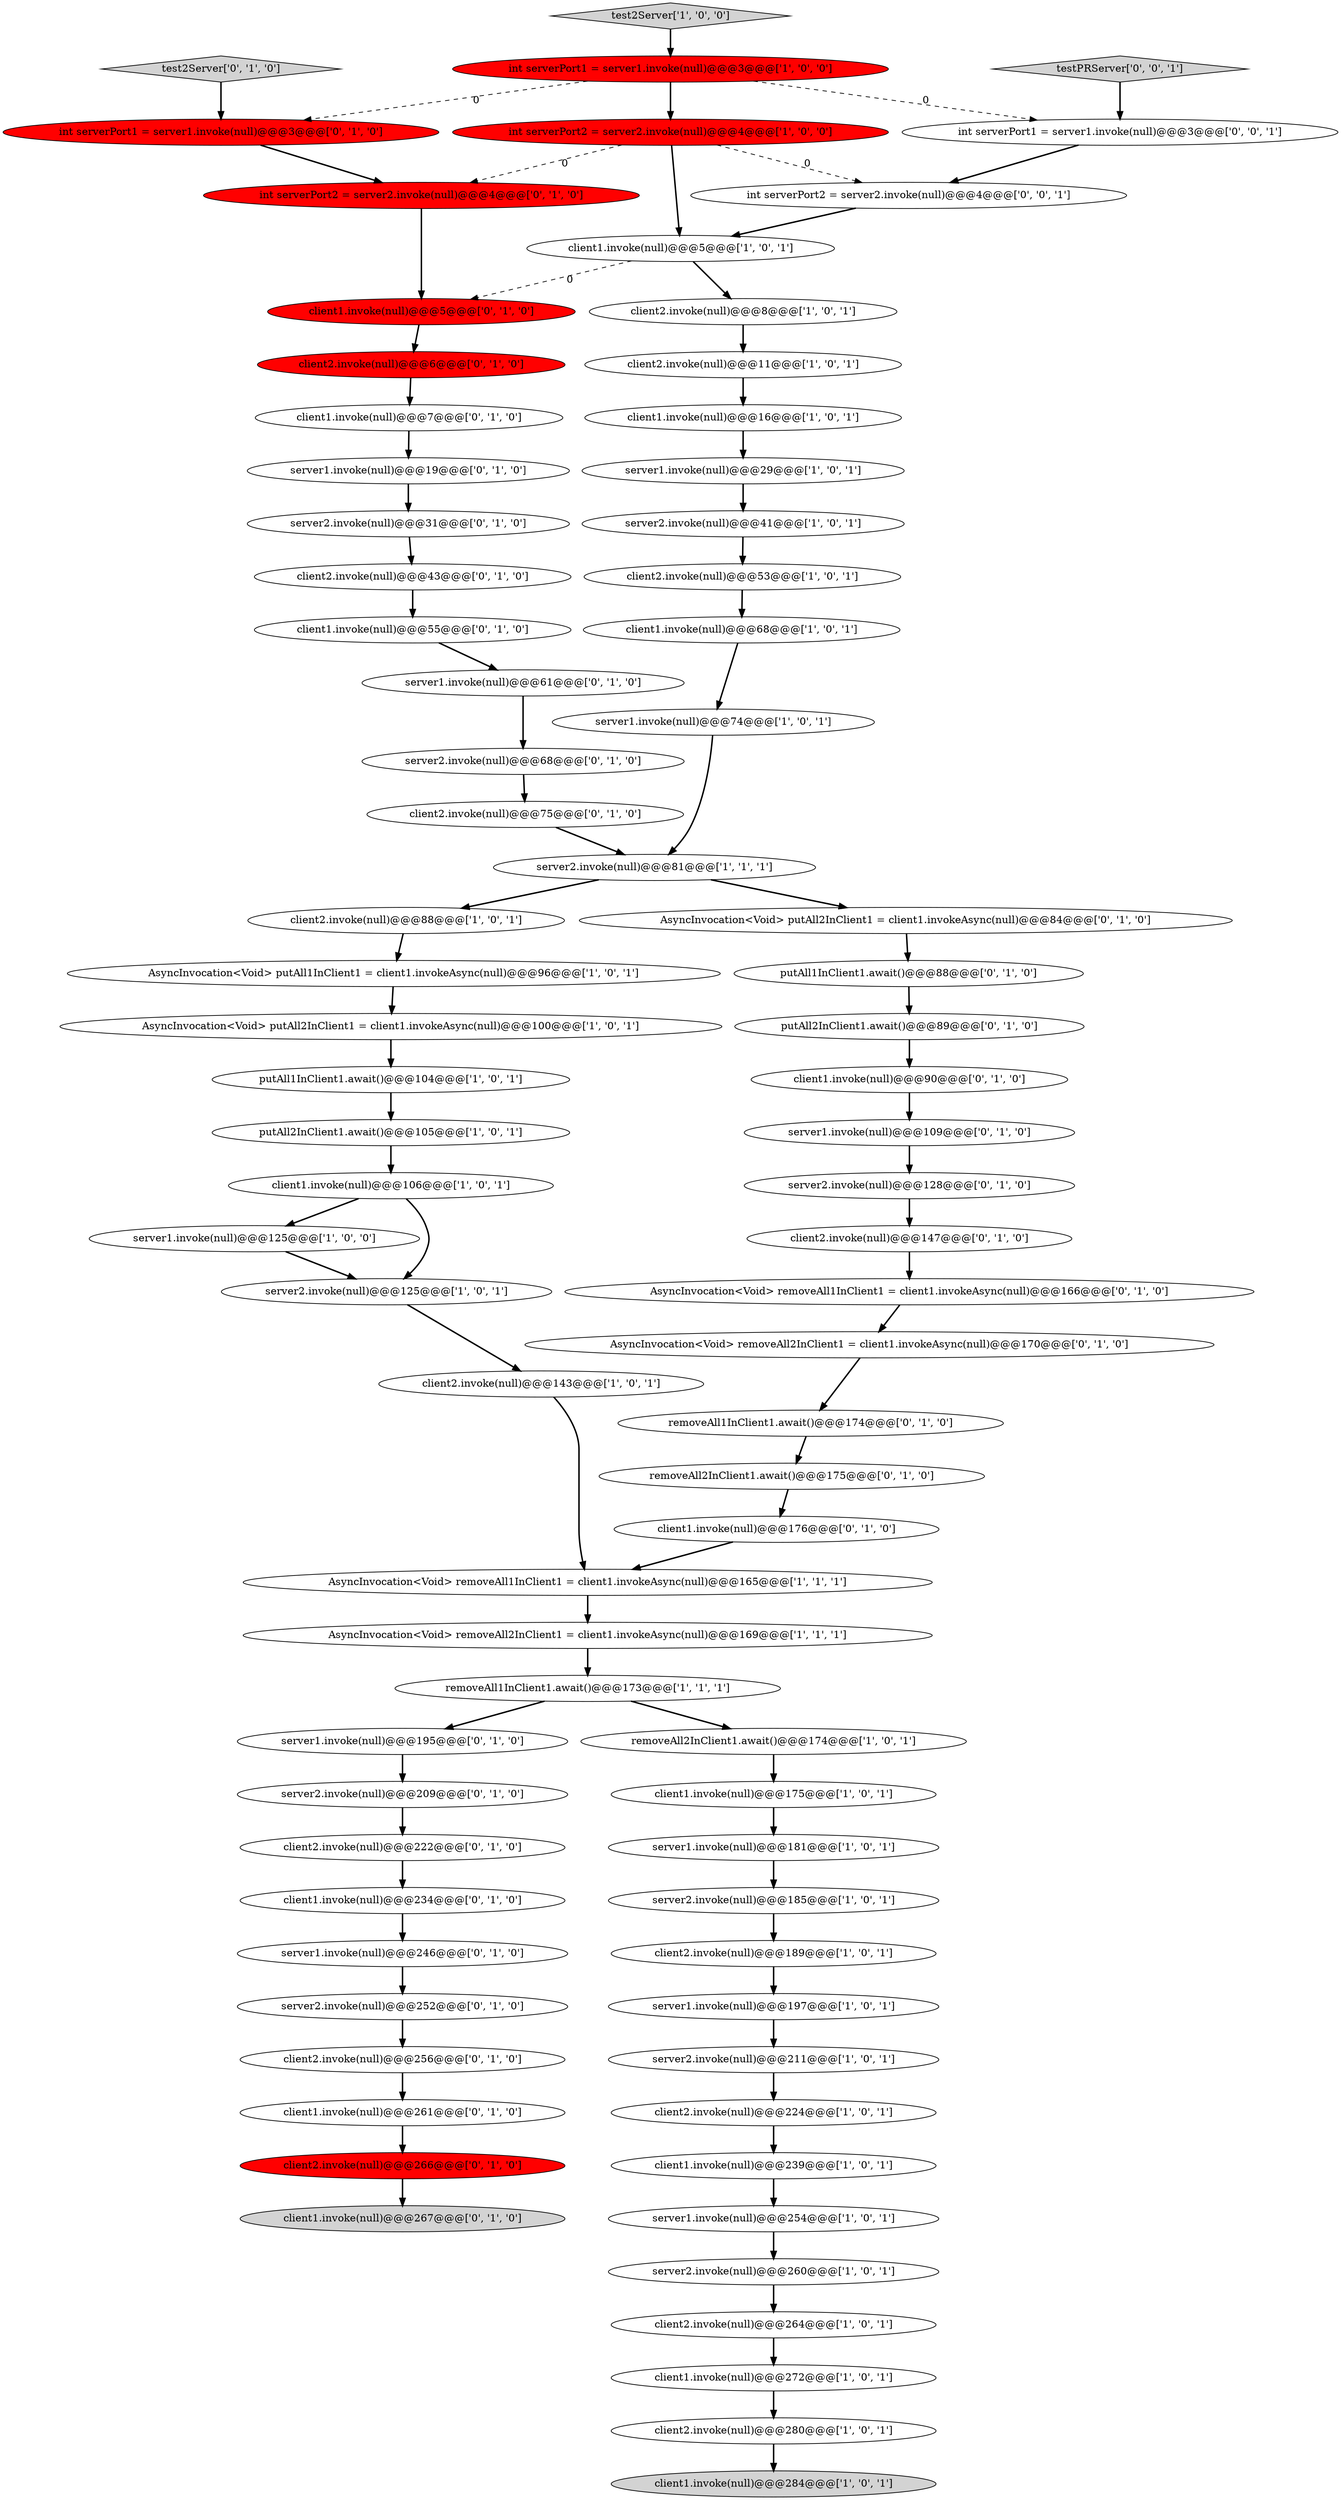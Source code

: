 digraph {
60 [style = filled, label = "server1.invoke(null)@@@19@@@['0', '1', '0']", fillcolor = white, shape = ellipse image = "AAA0AAABBB2BBB"];
24 [style = filled, label = "server2.invoke(null)@@@125@@@['1', '0', '1']", fillcolor = white, shape = ellipse image = "AAA0AAABBB1BBB"];
51 [style = filled, label = "server1.invoke(null)@@@61@@@['0', '1', '0']", fillcolor = white, shape = ellipse image = "AAA0AAABBB2BBB"];
34 [style = filled, label = "client1.invoke(null)@@@16@@@['1', '0', '1']", fillcolor = white, shape = ellipse image = "AAA0AAABBB1BBB"];
1 [style = filled, label = "client1.invoke(null)@@@5@@@['1', '0', '1']", fillcolor = white, shape = ellipse image = "AAA0AAABBB1BBB"];
46 [style = filled, label = "client2.invoke(null)@@@43@@@['0', '1', '0']", fillcolor = white, shape = ellipse image = "AAA0AAABBB2BBB"];
2 [style = filled, label = "server2.invoke(null)@@@81@@@['1', '1', '1']", fillcolor = white, shape = ellipse image = "AAA0AAABBB1BBB"];
15 [style = filled, label = "client1.invoke(null)@@@175@@@['1', '0', '1']", fillcolor = white, shape = ellipse image = "AAA0AAABBB1BBB"];
50 [style = filled, label = "putAll2InClient1.await()@@@89@@@['0', '1', '0']", fillcolor = white, shape = ellipse image = "AAA0AAABBB2BBB"];
53 [style = filled, label = "client2.invoke(null)@@@6@@@['0', '1', '0']", fillcolor = red, shape = ellipse image = "AAA1AAABBB2BBB"];
55 [style = filled, label = "client1.invoke(null)@@@5@@@['0', '1', '0']", fillcolor = red, shape = ellipse image = "AAA1AAABBB2BBB"];
62 [style = filled, label = "test2Server['0', '1', '0']", fillcolor = lightgray, shape = diamond image = "AAA0AAABBB2BBB"];
16 [style = filled, label = "client2.invoke(null)@@@8@@@['1', '0', '1']", fillcolor = white, shape = ellipse image = "AAA0AAABBB1BBB"];
14 [style = filled, label = "client2.invoke(null)@@@11@@@['1', '0', '1']", fillcolor = white, shape = ellipse image = "AAA0AAABBB1BBB"];
31 [style = filled, label = "server1.invoke(null)@@@197@@@['1', '0', '1']", fillcolor = white, shape = ellipse image = "AAA0AAABBB1BBB"];
26 [style = filled, label = "server1.invoke(null)@@@181@@@['1', '0', '1']", fillcolor = white, shape = ellipse image = "AAA0AAABBB1BBB"];
52 [style = filled, label = "client2.invoke(null)@@@147@@@['0', '1', '0']", fillcolor = white, shape = ellipse image = "AAA0AAABBB2BBB"];
64 [style = filled, label = "client1.invoke(null)@@@7@@@['0', '1', '0']", fillcolor = white, shape = ellipse image = "AAA0AAABBB2BBB"];
10 [style = filled, label = "client1.invoke(null)@@@284@@@['1', '0', '1']", fillcolor = lightgray, shape = ellipse image = "AAA0AAABBB1BBB"];
9 [style = filled, label = "server1.invoke(null)@@@125@@@['1', '0', '0']", fillcolor = white, shape = ellipse image = "AAA0AAABBB1BBB"];
30 [style = filled, label = "client2.invoke(null)@@@143@@@['1', '0', '1']", fillcolor = white, shape = ellipse image = "AAA0AAABBB1BBB"];
23 [style = filled, label = "server1.invoke(null)@@@29@@@['1', '0', '1']", fillcolor = white, shape = ellipse image = "AAA0AAABBB1BBB"];
38 [style = filled, label = "server1.invoke(null)@@@74@@@['1', '0', '1']", fillcolor = white, shape = ellipse image = "AAA0AAABBB1BBB"];
61 [style = filled, label = "server1.invoke(null)@@@109@@@['0', '1', '0']", fillcolor = white, shape = ellipse image = "AAA0AAABBB2BBB"];
13 [style = filled, label = "client2.invoke(null)@@@189@@@['1', '0', '1']", fillcolor = white, shape = ellipse image = "AAA0AAABBB1BBB"];
41 [style = filled, label = "removeAll1InClient1.await()@@@174@@@['0', '1', '0']", fillcolor = white, shape = ellipse image = "AAA0AAABBB2BBB"];
45 [style = filled, label = "server2.invoke(null)@@@128@@@['0', '1', '0']", fillcolor = white, shape = ellipse image = "AAA0AAABBB2BBB"];
68 [style = filled, label = "server2.invoke(null)@@@68@@@['0', '1', '0']", fillcolor = white, shape = ellipse image = "AAA0AAABBB2BBB"];
20 [style = filled, label = "client1.invoke(null)@@@239@@@['1', '0', '1']", fillcolor = white, shape = ellipse image = "AAA0AAABBB1BBB"];
49 [style = filled, label = "client1.invoke(null)@@@234@@@['0', '1', '0']", fillcolor = white, shape = ellipse image = "AAA0AAABBB2BBB"];
22 [style = filled, label = "putAll1InClient1.await()@@@104@@@['1', '0', '1']", fillcolor = white, shape = ellipse image = "AAA0AAABBB1BBB"];
54 [style = filled, label = "client2.invoke(null)@@@222@@@['0', '1', '0']", fillcolor = white, shape = ellipse image = "AAA0AAABBB2BBB"];
70 [style = filled, label = "client2.invoke(null)@@@266@@@['0', '1', '0']", fillcolor = red, shape = ellipse image = "AAA1AAABBB2BBB"];
5 [style = filled, label = "int serverPort1 = server1.invoke(null)@@@3@@@['1', '0', '0']", fillcolor = red, shape = ellipse image = "AAA1AAABBB1BBB"];
21 [style = filled, label = "test2Server['1', '0', '0']", fillcolor = lightgray, shape = diamond image = "AAA0AAABBB1BBB"];
33 [style = filled, label = "client1.invoke(null)@@@272@@@['1', '0', '1']", fillcolor = white, shape = ellipse image = "AAA0AAABBB1BBB"];
25 [style = filled, label = "AsyncInvocation<Void> putAll2InClient1 = client1.invokeAsync(null)@@@100@@@['1', '0', '1']", fillcolor = white, shape = ellipse image = "AAA0AAABBB1BBB"];
4 [style = filled, label = "AsyncInvocation<Void> removeAll1InClient1 = client1.invokeAsync(null)@@@165@@@['1', '1', '1']", fillcolor = white, shape = ellipse image = "AAA0AAABBB1BBB"];
39 [style = filled, label = "AsyncInvocation<Void> removeAll2InClient1 = client1.invokeAsync(null)@@@169@@@['1', '1', '1']", fillcolor = white, shape = ellipse image = "AAA0AAABBB1BBB"];
67 [style = filled, label = "putAll1InClient1.await()@@@88@@@['0', '1', '0']", fillcolor = white, shape = ellipse image = "AAA0AAABBB2BBB"];
47 [style = filled, label = "client1.invoke(null)@@@261@@@['0', '1', '0']", fillcolor = white, shape = ellipse image = "AAA0AAABBB2BBB"];
65 [style = filled, label = "server1.invoke(null)@@@195@@@['0', '1', '0']", fillcolor = white, shape = ellipse image = "AAA0AAABBB2BBB"];
69 [style = filled, label = "AsyncInvocation<Void> removeAll2InClient1 = client1.invokeAsync(null)@@@170@@@['0', '1', '0']", fillcolor = white, shape = ellipse image = "AAA0AAABBB2BBB"];
58 [style = filled, label = "client1.invoke(null)@@@90@@@['0', '1', '0']", fillcolor = white, shape = ellipse image = "AAA0AAABBB2BBB"];
36 [style = filled, label = "client2.invoke(null)@@@53@@@['1', '0', '1']", fillcolor = white, shape = ellipse image = "AAA0AAABBB1BBB"];
28 [style = filled, label = "removeAll1InClient1.await()@@@173@@@['1', '1', '1']", fillcolor = white, shape = ellipse image = "AAA0AAABBB1BBB"];
63 [style = filled, label = "client1.invoke(null)@@@267@@@['0', '1', '0']", fillcolor = lightgray, shape = ellipse image = "AAA0AAABBB2BBB"];
77 [style = filled, label = "int serverPort1 = server1.invoke(null)@@@3@@@['0', '0', '1']", fillcolor = white, shape = ellipse image = "AAA0AAABBB3BBB"];
74 [style = filled, label = "server1.invoke(null)@@@246@@@['0', '1', '0']", fillcolor = white, shape = ellipse image = "AAA0AAABBB2BBB"];
8 [style = filled, label = "client1.invoke(null)@@@106@@@['1', '0', '1']", fillcolor = white, shape = ellipse image = "AAA0AAABBB1BBB"];
32 [style = filled, label = "int serverPort2 = server2.invoke(null)@@@4@@@['1', '0', '0']", fillcolor = red, shape = ellipse image = "AAA1AAABBB1BBB"];
35 [style = filled, label = "server1.invoke(null)@@@254@@@['1', '0', '1']", fillcolor = white, shape = ellipse image = "AAA0AAABBB1BBB"];
59 [style = filled, label = "int serverPort2 = server2.invoke(null)@@@4@@@['0', '1', '0']", fillcolor = red, shape = ellipse image = "AAA1AAABBB2BBB"];
73 [style = filled, label = "client2.invoke(null)@@@256@@@['0', '1', '0']", fillcolor = white, shape = ellipse image = "AAA0AAABBB2BBB"];
75 [style = filled, label = "int serverPort2 = server2.invoke(null)@@@4@@@['0', '0', '1']", fillcolor = white, shape = ellipse image = "AAA0AAABBB3BBB"];
42 [style = filled, label = "removeAll2InClient1.await()@@@175@@@['0', '1', '0']", fillcolor = white, shape = ellipse image = "AAA0AAABBB2BBB"];
76 [style = filled, label = "testPRServer['0', '0', '1']", fillcolor = lightgray, shape = diamond image = "AAA0AAABBB3BBB"];
17 [style = filled, label = "server2.invoke(null)@@@260@@@['1', '0', '1']", fillcolor = white, shape = ellipse image = "AAA0AAABBB1BBB"];
48 [style = filled, label = "AsyncInvocation<Void> removeAll1InClient1 = client1.invokeAsync(null)@@@166@@@['0', '1', '0']", fillcolor = white, shape = ellipse image = "AAA0AAABBB2BBB"];
57 [style = filled, label = "server2.invoke(null)@@@209@@@['0', '1', '0']", fillcolor = white, shape = ellipse image = "AAA0AAABBB2BBB"];
18 [style = filled, label = "client2.invoke(null)@@@280@@@['1', '0', '1']", fillcolor = white, shape = ellipse image = "AAA0AAABBB1BBB"];
66 [style = filled, label = "server2.invoke(null)@@@252@@@['0', '1', '0']", fillcolor = white, shape = ellipse image = "AAA0AAABBB2BBB"];
27 [style = filled, label = "client2.invoke(null)@@@88@@@['1', '0', '1']", fillcolor = white, shape = ellipse image = "AAA0AAABBB1BBB"];
44 [style = filled, label = "AsyncInvocation<Void> putAll2InClient1 = client1.invokeAsync(null)@@@84@@@['0', '1', '0']", fillcolor = white, shape = ellipse image = "AAA0AAABBB2BBB"];
56 [style = filled, label = "client2.invoke(null)@@@75@@@['0', '1', '0']", fillcolor = white, shape = ellipse image = "AAA0AAABBB2BBB"];
3 [style = filled, label = "removeAll2InClient1.await()@@@174@@@['1', '0', '1']", fillcolor = white, shape = ellipse image = "AAA0AAABBB1BBB"];
6 [style = filled, label = "client2.invoke(null)@@@224@@@['1', '0', '1']", fillcolor = white, shape = ellipse image = "AAA0AAABBB1BBB"];
43 [style = filled, label = "int serverPort1 = server1.invoke(null)@@@3@@@['0', '1', '0']", fillcolor = red, shape = ellipse image = "AAA1AAABBB2BBB"];
72 [style = filled, label = "client1.invoke(null)@@@176@@@['0', '1', '0']", fillcolor = white, shape = ellipse image = "AAA0AAABBB2BBB"];
0 [style = filled, label = "server2.invoke(null)@@@41@@@['1', '0', '1']", fillcolor = white, shape = ellipse image = "AAA0AAABBB1BBB"];
7 [style = filled, label = "putAll2InClient1.await()@@@105@@@['1', '0', '1']", fillcolor = white, shape = ellipse image = "AAA0AAABBB1BBB"];
37 [style = filled, label = "AsyncInvocation<Void> putAll1InClient1 = client1.invokeAsync(null)@@@96@@@['1', '0', '1']", fillcolor = white, shape = ellipse image = "AAA0AAABBB1BBB"];
40 [style = filled, label = "server2.invoke(null)@@@31@@@['0', '1', '0']", fillcolor = white, shape = ellipse image = "AAA0AAABBB2BBB"];
71 [style = filled, label = "client1.invoke(null)@@@55@@@['0', '1', '0']", fillcolor = white, shape = ellipse image = "AAA0AAABBB2BBB"];
29 [style = filled, label = "client2.invoke(null)@@@264@@@['1', '0', '1']", fillcolor = white, shape = ellipse image = "AAA0AAABBB1BBB"];
11 [style = filled, label = "server2.invoke(null)@@@185@@@['1', '0', '1']", fillcolor = white, shape = ellipse image = "AAA0AAABBB1BBB"];
19 [style = filled, label = "client1.invoke(null)@@@68@@@['1', '0', '1']", fillcolor = white, shape = ellipse image = "AAA0AAABBB1BBB"];
12 [style = filled, label = "server2.invoke(null)@@@211@@@['1', '0', '1']", fillcolor = white, shape = ellipse image = "AAA0AAABBB1BBB"];
57->54 [style = bold, label=""];
61->45 [style = bold, label=""];
58->61 [style = bold, label=""];
43->59 [style = bold, label=""];
71->51 [style = bold, label=""];
1->55 [style = dashed, label="0"];
54->49 [style = bold, label=""];
25->22 [style = bold, label=""];
50->58 [style = bold, label=""];
4->39 [style = bold, label=""];
65->57 [style = bold, label=""];
37->25 [style = bold, label=""];
77->75 [style = bold, label=""];
76->77 [style = bold, label=""];
51->68 [style = bold, label=""];
32->59 [style = dashed, label="0"];
70->63 [style = bold, label=""];
14->34 [style = bold, label=""];
3->15 [style = bold, label=""];
44->67 [style = bold, label=""];
42->72 [style = bold, label=""];
72->4 [style = bold, label=""];
7->8 [style = bold, label=""];
12->6 [style = bold, label=""];
23->0 [style = bold, label=""];
68->56 [style = bold, label=""];
22->7 [style = bold, label=""];
39->28 [style = bold, label=""];
26->11 [style = bold, label=""];
31->12 [style = bold, label=""];
0->36 [style = bold, label=""];
38->2 [style = bold, label=""];
24->30 [style = bold, label=""];
15->26 [style = bold, label=""];
40->46 [style = bold, label=""];
48->69 [style = bold, label=""];
49->74 [style = bold, label=""];
5->32 [style = bold, label=""];
6->20 [style = bold, label=""];
21->5 [style = bold, label=""];
46->71 [style = bold, label=""];
69->41 [style = bold, label=""];
27->37 [style = bold, label=""];
67->50 [style = bold, label=""];
29->33 [style = bold, label=""];
74->66 [style = bold, label=""];
62->43 [style = bold, label=""];
73->47 [style = bold, label=""];
18->10 [style = bold, label=""];
33->18 [style = bold, label=""];
75->1 [style = bold, label=""];
1->16 [style = bold, label=""];
30->4 [style = bold, label=""];
5->43 [style = dashed, label="0"];
60->40 [style = bold, label=""];
5->77 [style = dashed, label="0"];
32->1 [style = bold, label=""];
11->13 [style = bold, label=""];
55->53 [style = bold, label=""];
2->44 [style = bold, label=""];
52->48 [style = bold, label=""];
8->9 [style = bold, label=""];
35->17 [style = bold, label=""];
66->73 [style = bold, label=""];
2->27 [style = bold, label=""];
59->55 [style = bold, label=""];
16->14 [style = bold, label=""];
47->70 [style = bold, label=""];
34->23 [style = bold, label=""];
28->3 [style = bold, label=""];
20->35 [style = bold, label=""];
13->31 [style = bold, label=""];
53->64 [style = bold, label=""];
17->29 [style = bold, label=""];
28->65 [style = bold, label=""];
19->38 [style = bold, label=""];
64->60 [style = bold, label=""];
56->2 [style = bold, label=""];
45->52 [style = bold, label=""];
9->24 [style = bold, label=""];
32->75 [style = dashed, label="0"];
36->19 [style = bold, label=""];
41->42 [style = bold, label=""];
8->24 [style = bold, label=""];
}
